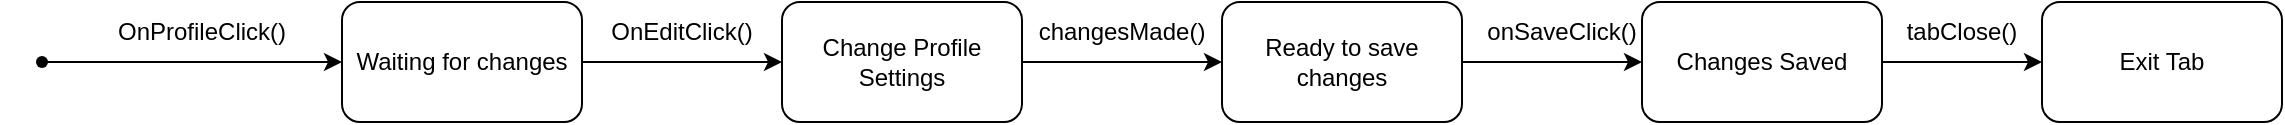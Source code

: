 <mxfile version="16.0.0" type="device"><diagram id="1jG6YhnEVMwbhHCZkinu" name="Page-1"><mxGraphModel dx="1003" dy="1224" grid="1" gridSize="10" guides="1" tooltips="1" connect="1" arrows="1" fold="1" page="1" pageScale="1" pageWidth="850" pageHeight="1100" math="0" shadow="0"><root><mxCell id="0"/><mxCell id="1" parent="0"/><mxCell id="sCLjDqaQwBvwFeWvP5Kd-3" style="edgeStyle=orthogonalEdgeStyle;rounded=0;orthogonalLoop=1;jettySize=auto;html=1;entryX=0;entryY=0.5;entryDx=0;entryDy=0;" edge="1" parent="1" source="sCLjDqaQwBvwFeWvP5Kd-1" target="sCLjDqaQwBvwFeWvP5Kd-2"><mxGeometry relative="1" as="geometry"/></mxCell><mxCell id="sCLjDqaQwBvwFeWvP5Kd-1" value="" style="shape=waypoint;sketch=0;fillStyle=solid;size=6;pointerEvents=1;points=[];fillColor=none;resizable=0;rotatable=0;perimeter=centerPerimeter;snapToPoint=1;" vertex="1" parent="1"><mxGeometry y="350" width="40" height="40" as="geometry"/></mxCell><mxCell id="sCLjDqaQwBvwFeWvP5Kd-6" style="edgeStyle=orthogonalEdgeStyle;rounded=0;orthogonalLoop=1;jettySize=auto;html=1;" edge="1" parent="1" source="sCLjDqaQwBvwFeWvP5Kd-2"><mxGeometry relative="1" as="geometry"><mxPoint x="390" y="370" as="targetPoint"/></mxGeometry></mxCell><mxCell id="sCLjDqaQwBvwFeWvP5Kd-2" value="Waiting for changes" style="rounded=1;whiteSpace=wrap;html=1;" vertex="1" parent="1"><mxGeometry x="170" y="340" width="120" height="60" as="geometry"/></mxCell><mxCell id="sCLjDqaQwBvwFeWvP5Kd-5" value="OnProfileClick()" style="text;html=1;strokeColor=none;fillColor=none;align=center;verticalAlign=middle;whiteSpace=wrap;rounded=0;" vertex="1" parent="1"><mxGeometry x="70" y="340" width="60" height="30" as="geometry"/></mxCell><mxCell id="sCLjDqaQwBvwFeWvP5Kd-7" value="OnEditClick()" style="text;html=1;strokeColor=none;fillColor=none;align=center;verticalAlign=middle;whiteSpace=wrap;rounded=0;" vertex="1" parent="1"><mxGeometry x="310" y="340" width="60" height="30" as="geometry"/></mxCell><mxCell id="sCLjDqaQwBvwFeWvP5Kd-9" style="edgeStyle=orthogonalEdgeStyle;rounded=0;orthogonalLoop=1;jettySize=auto;html=1;" edge="1" parent="1" source="sCLjDqaQwBvwFeWvP5Kd-8"><mxGeometry relative="1" as="geometry"><mxPoint x="610" y="370" as="targetPoint"/></mxGeometry></mxCell><mxCell id="sCLjDqaQwBvwFeWvP5Kd-8" value="Change Profile Settings" style="rounded=1;whiteSpace=wrap;html=1;" vertex="1" parent="1"><mxGeometry x="390" y="340" width="120" height="60" as="geometry"/></mxCell><mxCell id="sCLjDqaQwBvwFeWvP5Kd-10" value="changesMade()" style="text;html=1;strokeColor=none;fillColor=none;align=center;verticalAlign=middle;whiteSpace=wrap;rounded=0;" vertex="1" parent="1"><mxGeometry x="530" y="340" width="60" height="30" as="geometry"/></mxCell><mxCell id="sCLjDqaQwBvwFeWvP5Kd-12" style="edgeStyle=orthogonalEdgeStyle;rounded=0;orthogonalLoop=1;jettySize=auto;html=1;" edge="1" parent="1" source="sCLjDqaQwBvwFeWvP5Kd-11"><mxGeometry relative="1" as="geometry"><mxPoint x="820" y="370" as="targetPoint"/></mxGeometry></mxCell><mxCell id="sCLjDqaQwBvwFeWvP5Kd-11" value="Ready to save changes" style="rounded=1;whiteSpace=wrap;html=1;" vertex="1" parent="1"><mxGeometry x="610" y="340" width="120" height="60" as="geometry"/></mxCell><mxCell id="sCLjDqaQwBvwFeWvP5Kd-13" value="onSaveClick()" style="text;html=1;strokeColor=none;fillColor=none;align=center;verticalAlign=middle;whiteSpace=wrap;rounded=0;" vertex="1" parent="1"><mxGeometry x="750" y="340" width="60" height="30" as="geometry"/></mxCell><mxCell id="sCLjDqaQwBvwFeWvP5Kd-15" style="edgeStyle=orthogonalEdgeStyle;rounded=0;orthogonalLoop=1;jettySize=auto;html=1;" edge="1" parent="1" source="sCLjDqaQwBvwFeWvP5Kd-14"><mxGeometry relative="1" as="geometry"><mxPoint x="1020" y="370" as="targetPoint"/></mxGeometry></mxCell><mxCell id="sCLjDqaQwBvwFeWvP5Kd-14" value="Changes Saved" style="rounded=1;whiteSpace=wrap;html=1;" vertex="1" parent="1"><mxGeometry x="820" y="340" width="120" height="60" as="geometry"/></mxCell><mxCell id="sCLjDqaQwBvwFeWvP5Kd-16" value="tabClose()" style="text;html=1;strokeColor=none;fillColor=none;align=center;verticalAlign=middle;whiteSpace=wrap;rounded=0;" vertex="1" parent="1"><mxGeometry x="950" y="340" width="60" height="30" as="geometry"/></mxCell><mxCell id="sCLjDqaQwBvwFeWvP5Kd-17" value="Exit Tab" style="rounded=1;whiteSpace=wrap;html=1;" vertex="1" parent="1"><mxGeometry x="1020" y="340" width="120" height="60" as="geometry"/></mxCell></root></mxGraphModel></diagram></mxfile>
